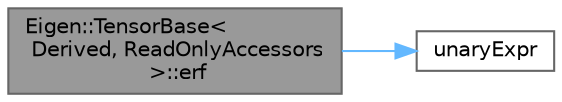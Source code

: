 digraph "Eigen::TensorBase&lt; Derived, ReadOnlyAccessors &gt;::erf"
{
 // LATEX_PDF_SIZE
  bgcolor="transparent";
  edge [fontname=Helvetica,fontsize=10,labelfontname=Helvetica,labelfontsize=10];
  node [fontname=Helvetica,fontsize=10,shape=box,height=0.2,width=0.4];
  rankdir="LR";
  Node1 [id="Node000001",label="Eigen::TensorBase\<\l Derived, ReadOnlyAccessors\l \>::erf",height=0.2,width=0.4,color="gray40", fillcolor="grey60", style="filled", fontcolor="black",tooltip=" "];
  Node1 -> Node2 [id="edge1_Node000001_Node000002",color="steelblue1",style="solid",tooltip=" "];
  Node2 [id="Node000002",label="unaryExpr",height=0.2,width=0.4,color="grey40", fillcolor="white", style="filled",URL="$_common_cwise_unary_ops_8h.html#a199fb4b2466f16b5e526b541c762b9f4",tooltip="Apply a unary operator coefficient-wise"];
}
